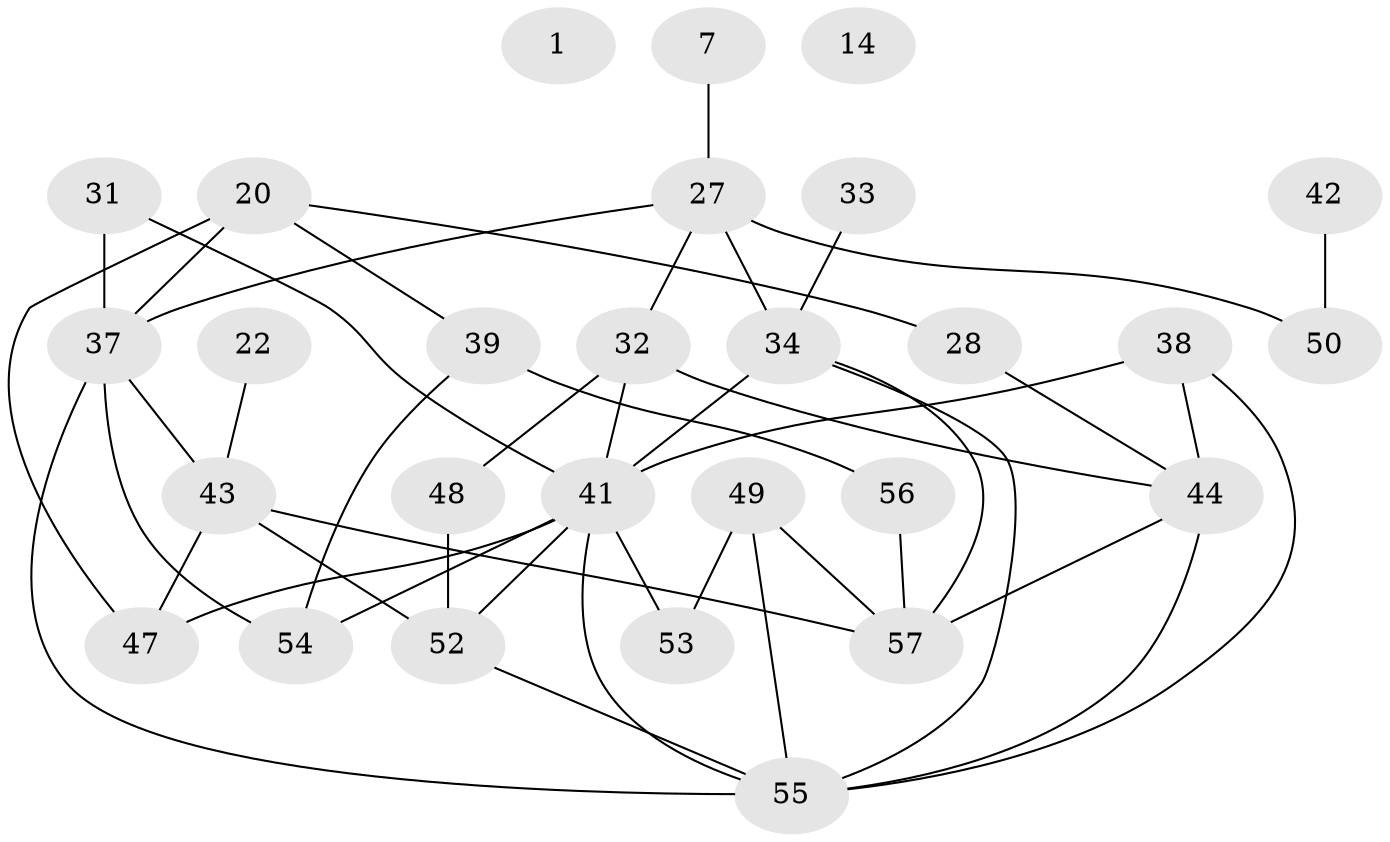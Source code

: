 // original degree distribution, {0: 0.03508771929824561, 4: 0.15789473684210525, 3: 0.3333333333333333, 1: 0.12280701754385964, 5: 0.12280701754385964, 6: 0.03508771929824561, 2: 0.17543859649122806, 7: 0.017543859649122806}
// Generated by graph-tools (version 1.1) at 2025/40/03/09/25 04:40:22]
// undirected, 28 vertices, 45 edges
graph export_dot {
graph [start="1"]
  node [color=gray90,style=filled];
  1;
  7;
  14;
  20 [super="+5"];
  22;
  27;
  28;
  31 [super="+17"];
  32 [super="+13"];
  33;
  34 [super="+15"];
  37 [super="+18"];
  38;
  39;
  41 [super="+29+36"];
  42;
  43 [super="+24"];
  44;
  47 [super="+46"];
  48;
  49 [super="+10"];
  50;
  52 [super="+16"];
  53;
  54 [super="+8+45"];
  55 [super="+30+35"];
  56;
  57 [super="+51+40"];
  7 -- 27;
  20 -- 37;
  20 -- 47 [weight=2];
  20 -- 28;
  20 -- 39;
  22 -- 43;
  27 -- 37;
  27 -- 50;
  27 -- 34 [weight=2];
  27 -- 32;
  28 -- 44;
  31 -- 37;
  31 -- 41;
  32 -- 44;
  32 -- 48;
  32 -- 41;
  33 -- 34;
  34 -- 41 [weight=3];
  34 -- 57;
  34 -- 55;
  37 -- 43 [weight=2];
  37 -- 54 [weight=2];
  37 -- 55;
  38 -- 44;
  38 -- 41;
  38 -- 55;
  39 -- 56;
  39 -- 54;
  41 -- 52 [weight=3];
  41 -- 54;
  41 -- 47;
  41 -- 53;
  41 -- 55;
  42 -- 50;
  43 -- 52 [weight=3];
  43 -- 47;
  43 -- 57;
  44 -- 57;
  44 -- 55;
  48 -- 52 [weight=2];
  49 -- 53;
  49 -- 57 [weight=2];
  49 -- 55 [weight=2];
  52 -- 55;
  56 -- 57;
}
